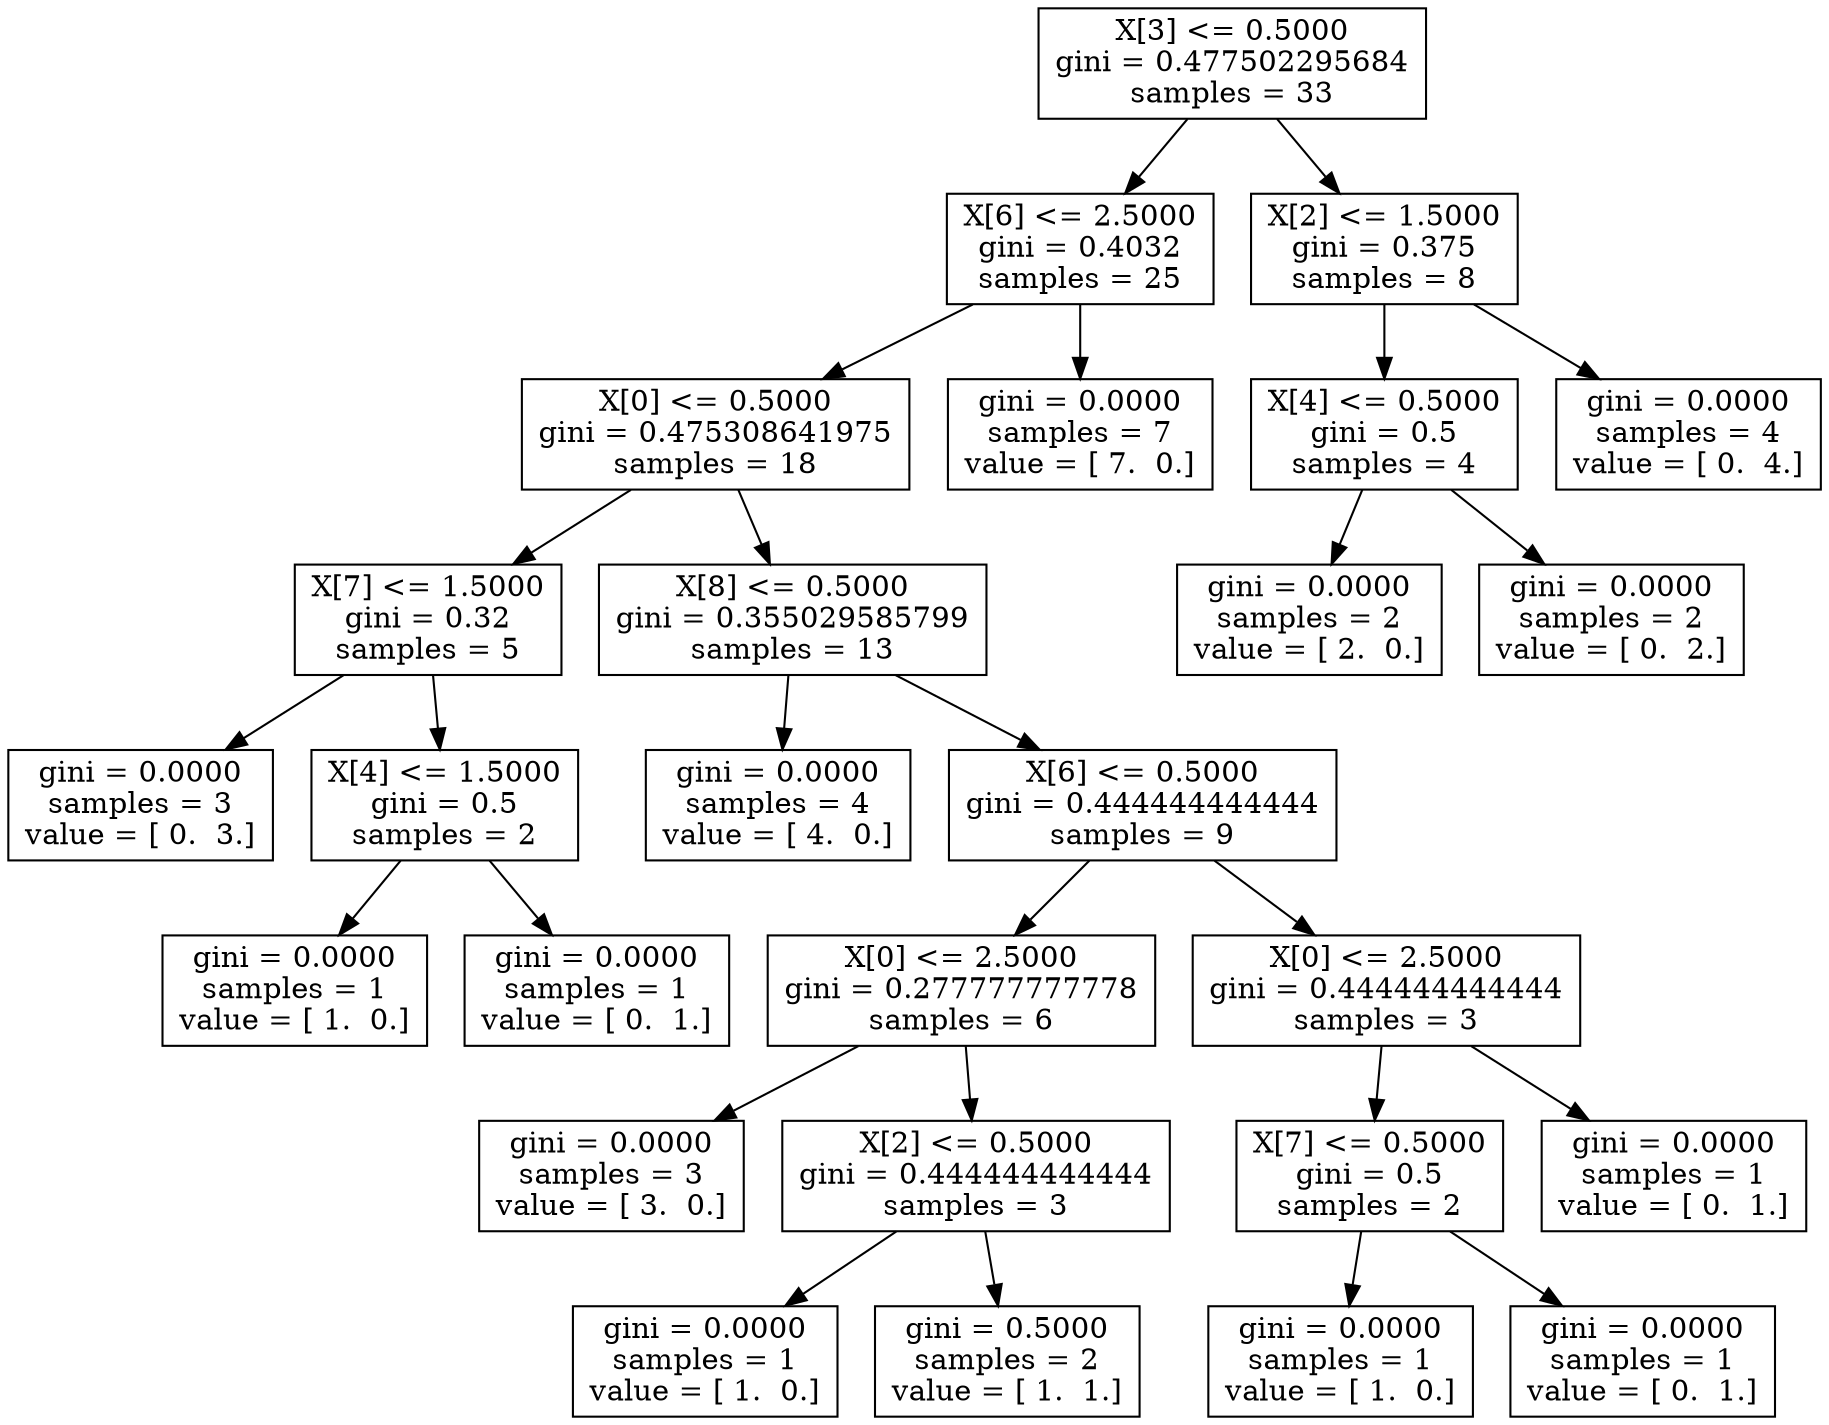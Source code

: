 digraph Tree {
0 [label="X[3] <= 0.5000\ngini = 0.477502295684\nsamples = 33", shape="box"] ;
1 [label="X[6] <= 2.5000\ngini = 0.4032\nsamples = 25", shape="box"] ;
0 -> 1 ;
2 [label="X[0] <= 0.5000\ngini = 0.475308641975\nsamples = 18", shape="box"] ;
1 -> 2 ;
3 [label="X[7] <= 1.5000\ngini = 0.32\nsamples = 5", shape="box"] ;
2 -> 3 ;
4 [label="gini = 0.0000\nsamples = 3\nvalue = [ 0.  3.]", shape="box"] ;
3 -> 4 ;
5 [label="X[4] <= 1.5000\ngini = 0.5\nsamples = 2", shape="box"] ;
3 -> 5 ;
6 [label="gini = 0.0000\nsamples = 1\nvalue = [ 1.  0.]", shape="box"] ;
5 -> 6 ;
7 [label="gini = 0.0000\nsamples = 1\nvalue = [ 0.  1.]", shape="box"] ;
5 -> 7 ;
8 [label="X[8] <= 0.5000\ngini = 0.355029585799\nsamples = 13", shape="box"] ;
2 -> 8 ;
9 [label="gini = 0.0000\nsamples = 4\nvalue = [ 4.  0.]", shape="box"] ;
8 -> 9 ;
10 [label="X[6] <= 0.5000\ngini = 0.444444444444\nsamples = 9", shape="box"] ;
8 -> 10 ;
11 [label="X[0] <= 2.5000\ngini = 0.277777777778\nsamples = 6", shape="box"] ;
10 -> 11 ;
12 [label="gini = 0.0000\nsamples = 3\nvalue = [ 3.  0.]", shape="box"] ;
11 -> 12 ;
13 [label="X[2] <= 0.5000\ngini = 0.444444444444\nsamples = 3", shape="box"] ;
11 -> 13 ;
14 [label="gini = 0.0000\nsamples = 1\nvalue = [ 1.  0.]", shape="box"] ;
13 -> 14 ;
15 [label="gini = 0.5000\nsamples = 2\nvalue = [ 1.  1.]", shape="box"] ;
13 -> 15 ;
16 [label="X[0] <= 2.5000\ngini = 0.444444444444\nsamples = 3", shape="box"] ;
10 -> 16 ;
17 [label="X[7] <= 0.5000\ngini = 0.5\nsamples = 2", shape="box"] ;
16 -> 17 ;
18 [label="gini = 0.0000\nsamples = 1\nvalue = [ 1.  0.]", shape="box"] ;
17 -> 18 ;
19 [label="gini = 0.0000\nsamples = 1\nvalue = [ 0.  1.]", shape="box"] ;
17 -> 19 ;
20 [label="gini = 0.0000\nsamples = 1\nvalue = [ 0.  1.]", shape="box"] ;
16 -> 20 ;
21 [label="gini = 0.0000\nsamples = 7\nvalue = [ 7.  0.]", shape="box"] ;
1 -> 21 ;
22 [label="X[2] <= 1.5000\ngini = 0.375\nsamples = 8", shape="box"] ;
0 -> 22 ;
23 [label="X[4] <= 0.5000\ngini = 0.5\nsamples = 4", shape="box"] ;
22 -> 23 ;
24 [label="gini = 0.0000\nsamples = 2\nvalue = [ 2.  0.]", shape="box"] ;
23 -> 24 ;
25 [label="gini = 0.0000\nsamples = 2\nvalue = [ 0.  2.]", shape="box"] ;
23 -> 25 ;
26 [label="gini = 0.0000\nsamples = 4\nvalue = [ 0.  4.]", shape="box"] ;
22 -> 26 ;
}